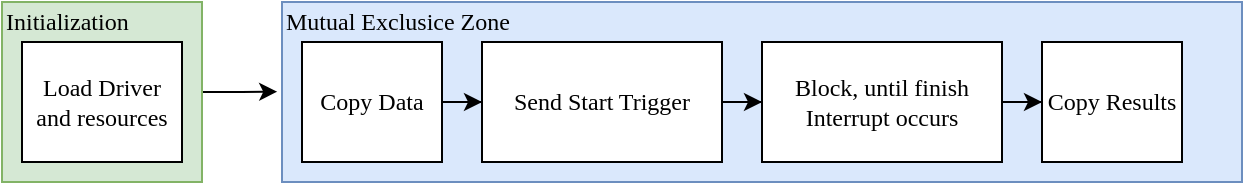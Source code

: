 <mxfile version="12.9.9" type="device"><diagram id="C5RBs43oDa-KdzZeNtuy" name="Page-1"><mxGraphModel dx="541" dy="365" grid="1" gridSize="10" guides="1" tooltips="1" connect="1" arrows="1" fold="1" page="1" pageScale="1" pageWidth="827" pageHeight="1169" math="0" shadow="0" extFonts="Times^https://fonts.googleapis.com/css?family=Times"><root><mxCell id="WIyWlLk6GJQsqaUBKTNV-0"/><mxCell id="WIyWlLk6GJQsqaUBKTNV-1" parent="WIyWlLk6GJQsqaUBKTNV-0"/><mxCell id="Il_agzdqfpFUtBT0mVDz-18" style="edgeStyle=orthogonalEdgeStyle;rounded=0;orthogonalLoop=1;jettySize=auto;html=1;entryX=-0.005;entryY=0.498;entryDx=0;entryDy=0;entryPerimeter=0;" parent="WIyWlLk6GJQsqaUBKTNV-1" source="Il_agzdqfpFUtBT0mVDz-16" target="Il_agzdqfpFUtBT0mVDz-12" edge="1"><mxGeometry relative="1" as="geometry"/></mxCell><mxCell id="Il_agzdqfpFUtBT0mVDz-16" value="T" style="rounded=0;whiteSpace=wrap;html=1;fillColor=#d5e8d4;strokeColor=#82b366;fontFamily=Times;FType=g;" parent="WIyWlLk6GJQsqaUBKTNV-1" vertex="1"><mxGeometry x="90" y="170" width="100" height="90" as="geometry"/></mxCell><mxCell id="Il_agzdqfpFUtBT0mVDz-12" value="" style="rounded=0;whiteSpace=wrap;html=1;fillColor=#dae8fc;strokeColor=#6c8ebf;fontFamily=Times;FType=g;" parent="WIyWlLk6GJQsqaUBKTNV-1" vertex="1"><mxGeometry x="230" y="170" width="480" height="90" as="geometry"/></mxCell><mxCell id="Il_agzdqfpFUtBT0mVDz-8" value="Load Driver and resources" style="rounded=0;whiteSpace=wrap;html=1;fontFamily=Times;FType=g;" parent="WIyWlLk6GJQsqaUBKTNV-1" vertex="1"><mxGeometry x="100" y="190" width="80" height="60" as="geometry"/></mxCell><mxCell id="Il_agzdqfpFUtBT0mVDz-19" style="edgeStyle=orthogonalEdgeStyle;rounded=0;orthogonalLoop=1;jettySize=auto;html=1;entryX=0;entryY=0.5;entryDx=0;entryDy=0;" parent="WIyWlLk6GJQsqaUBKTNV-1" source="Il_agzdqfpFUtBT0mVDz-10" target="Il_agzdqfpFUtBT0mVDz-11" edge="1"><mxGeometry relative="1" as="geometry"/></mxCell><mxCell id="Il_agzdqfpFUtBT0mVDz-10" value="Copy Data" style="rounded=0;whiteSpace=wrap;html=1;fontFamily=Times;FType=g;" parent="WIyWlLk6GJQsqaUBKTNV-1" vertex="1"><mxGeometry x="240" y="190" width="70" height="60" as="geometry"/></mxCell><mxCell id="Il_agzdqfpFUtBT0mVDz-21" style="edgeStyle=orthogonalEdgeStyle;rounded=0;orthogonalLoop=1;jettySize=auto;html=1;entryX=0;entryY=0.5;entryDx=0;entryDy=0;" parent="WIyWlLk6GJQsqaUBKTNV-1" source="Il_agzdqfpFUtBT0mVDz-11" target="Il_agzdqfpFUtBT0mVDz-13" edge="1"><mxGeometry relative="1" as="geometry"/></mxCell><mxCell id="Il_agzdqfpFUtBT0mVDz-11" value="Send Start Trigger" style="rounded=0;whiteSpace=wrap;html=1;fontFamily=Times;FType=g;" parent="WIyWlLk6GJQsqaUBKTNV-1" vertex="1"><mxGeometry x="330" y="190" width="120" height="60" as="geometry"/></mxCell><mxCell id="Il_agzdqfpFUtBT0mVDz-22" style="edgeStyle=orthogonalEdgeStyle;rounded=0;orthogonalLoop=1;jettySize=auto;html=1;entryX=0;entryY=0.5;entryDx=0;entryDy=0;" parent="WIyWlLk6GJQsqaUBKTNV-1" source="Il_agzdqfpFUtBT0mVDz-13" target="Il_agzdqfpFUtBT0mVDz-15" edge="1"><mxGeometry relative="1" as="geometry"/></mxCell><mxCell id="Il_agzdqfpFUtBT0mVDz-13" value="Block, until finish Interrupt occurs" style="rounded=0;whiteSpace=wrap;html=1;fontFamily=Times;FType=g;" parent="WIyWlLk6GJQsqaUBKTNV-1" vertex="1"><mxGeometry x="470" y="190" width="120" height="60" as="geometry"/></mxCell><mxCell id="Il_agzdqfpFUtBT0mVDz-14" value="Mutual Exclusice Zone" style="text;html=1;align=left;verticalAlign=middle;whiteSpace=wrap;rounded=0;fontFamily=Times;FType=g;" parent="WIyWlLk6GJQsqaUBKTNV-1" vertex="1"><mxGeometry x="230" y="170" width="170" height="20" as="geometry"/></mxCell><mxCell id="Il_agzdqfpFUtBT0mVDz-15" value="Copy Results" style="rounded=0;whiteSpace=wrap;html=1;fontFamily=Times;FType=g;" parent="WIyWlLk6GJQsqaUBKTNV-1" vertex="1"><mxGeometry x="610" y="190" width="70" height="60" as="geometry"/></mxCell><mxCell id="Il_agzdqfpFUtBT0mVDz-17" value="Initialization" style="text;html=1;align=left;verticalAlign=middle;whiteSpace=wrap;rounded=0;fontFamily=Times;FType=g;" parent="WIyWlLk6GJQsqaUBKTNV-1" vertex="1"><mxGeometry x="90" y="170" width="90" height="20" as="geometry"/></mxCell></root></mxGraphModel></diagram></mxfile>